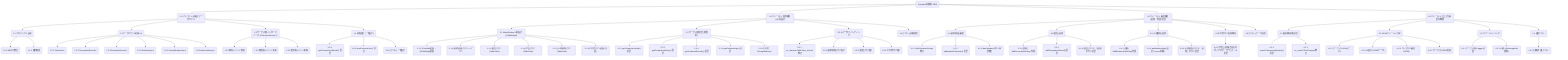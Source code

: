 graph TD
    %% --- Root ---
    Root("Sruighlea 再構築 WBS")

    %% --- Phase 1 ---
    P1("1.0 フェーズ 1: 基盤とデータモデル")
    Root --> P1

    P1_1("1.1 プロジェクト設定")
    P1_2("1.2 データモデル定義 (.h)")
    P1_3("1.3 サービス層インターフェース (CharacterService.h)")
    P1_4("1.4 初期実装 (一覧表示)")
    P1 --> P1_1
    P1 --> P1_2
    P1 --> P1_3
    P1 --> P1_4

    P1_1_1("1.1.1 DBパス修正")
    P1_1_2("1.1.2 接続確認")
    P1_1 --> P1_1_1
    P1_1 --> P1_1_2

    P1_2_1("1.2.1 Character.h")
    P1_2_2("1.2.2 OccupationRecord.h")
    P1_2_3("1.2.3 AcademicRecord.h")
    P1_2_4("1.2.4 Relationship.h")
    P1_2_5("1.2.5 GroupMembership.h")
    P1_2_6("1.2.6 AddressHistory.h")
    P1_2 --> P1_2_1
    P1_2 --> P1_2_2
    P1_2 --> P1_2_3
    P1_2 --> P1_2_4
    P1_2 --> P1_2_5
    P1_2 --> P1_2_6

    P1_3_1("1.3.1 既存メソッド削除")
    P1_3_2("1.3.2 閲覧系メソッド定義")
    P1_3_3("1.3.3 変更系メソッド定義")
    P1_3 --> P1_3_1
    P1_3 --> P1_3_2
    P1_3 --> P1_3_3

    P1_4_1("1.4.1 getCharacterListModel() 実装")
    P1_4_2("1.4.2 loadCharacterList() 修正")
    P1_4_3("1.4.3 [テスト] 一覧表示")
    P1_4 --> P1_4_1
    P1_4 --> P1_4_2
    P1_4 --> P1_4_3

    %% --- Phase 2 ---
    P2("2.0 フェーズ 2: 閲覧機能 (UI) 再設計")
    Root --> P2

    P2_1("2.1 MainWindow UI再設計 (QTabWidget)")
    P2_2("2.2 サービス層実装 (閲覧系)")
    P2_3("2.3 UIデータバインディング")
    P2_4("2.4 [テスト] 詳細閲覧")
    P2 --> P2_1
    P2 --> P2_2
    P2 --> P2_3
    P2 --> P2_4

    P2_1_1("2.1.1 QTextEdit削除 → QTabWidget配置")
    P2_1_2("2.1.2 [基本情報] タブレイアウト")
    P2_1_3("2.1.3 [経歴] タブ (TableView)")
    P2_1_4("2.1.4 [学業] タブ (TableView)")
    P2_1_5("2.1.5 [人間関係] タブ (TableView)")
    P2_1_6("2.1.6 その他タブ (所属/住所)")
    P2_1 --> P2_1_1
    P2_1 --> P2_1_2
    P2_1 --> P2_1_3
    P2_1 --> P2_1_4
    P2_1 --> P2_1_5
    P2_1 --> P2_1_6

    P2_2_1("2.2.1 getCharacterDetails() 実装")
    P2_2_2("2.2.2 getOccupationHistory() 実装")
    P2_2_3("2.2.3 getAcademicRecords() 実装")
    P2_2_4("2.2.4 getRelationships() 実装")
    P2_2_5("2.2.5 その他 (Group/Address)")
    P2_2 --> P2_2_1
    P2_2 --> P2_2_2
    P2_2 --> P2_2_3
    P2_2 --> P2_2_4
    P2_2 --> P2_2_5

    P2_3_1("2.3.1 on_characterTableView_clicked 修正")
    P2_3_2("2.3.2 [基本情報] タブ表示")
    P2_3_3("2.3.3 [経歴] タブ表示")
    P2_3_4("2.3.4 その他タブ表示")
    P2_3 --> P2_3_1
    P2_3 --> P2_3_2
    P2_3 --> P2_3_3
    P2_3 --> P2_3_4

    %% --- Phase 3 ---
    P3("3.0 フェーズ 3: 編集機能 (追加・更新) 実装")
    Root --> P3

    P3_1("3.1 [基本情報] 編集")
    P3_2("3.2 [経歴] 追加")
    P3_3("3.3 [人間関係] 追加")
    P3_4("3.4 その他タブ追加機能")
    P3_5("3.5 [テスト] データ追加")
    P3 --> P3_1
    P3 --> P3_2
    P3 --> P3_3
    P3 --> P3_4
    P3 --> P3_5

    P3_1_1("3.1.1 AddCharacterDialog 修正")
    P3_1_2("3.1.2 add/updateCharacter() 実装")
    P3_1_3("3.1.3 MainWindowボタン接続修正")
    P3_1 --> P3_1_1
    P3_1 --> P3_1_2
    P3_1 --> P3_1_3

    P3_2_1("3.2.1 [新規] AddOccupationDialog 作成")
    P3_2_2("3.2.2 addOccupationRecord() 実装")
    P3_2_3("3.2.3 [経歴] タブに「追加」ボタン実装")
    P3_2 --> P3_2_1
    P3_2 --> P3_2_2
    P3_2 --> P3_2_3

    P3_3_1("3.3.1 [新規] AddRelationshipDialog 作成")
    P3_3_2("3.3.2 addRelationship() 実装 (inverse考慮)")
    P3_3_3("3.3.3 [人間関係] タブに「追加」ボタン実装")
    P3_3 --> P3_3_1
    P3_3 --> P3_3_2
    P3_3 --> P3_3_3
    
    P3_4_1("3.4.1 [学業] [所属] [住所] のダイアログ・サービス・UI実装")
    P3_4 --> P3_4_1

    %% --- Phase 4 ---
    P4("4.0 フェーズ 4: 仕上げと高度な機能")
    Root --> P4

    P4_1("4.1 検索機能の再実装")
    P4_2("4.2 JSONフィールド対応")
    P4_3("4.3 エラーハンドリング")
    P4_4("4.4 最終テスト")
    P4 --> P4_1
    P4 --> P4_2
    P4 --> P4_3
    P4 --> P4_4

    P4_1_1("4.1.1 searchCharactersByName() 実装")
    P4_1_2("4.1.2 on_searchTextChanged 修正")
    P4_1 --> P4_1_1
    P4_1 --> P4_1_2

    P4_2_1("4.2.1 サービス (JSONパース)")
    P4_2_2("4.2.2 UI表示 (JSONデータ)")
    P4_2_3("4.2.3 ダイアログ編集 (JSON)")
    P4_2_4("4.2.4 サービス (JSON保存)")
    P4_2 --> P4_2_1
    P4_2 --> P4_2_2
    P4_2 --> P4_2_3
    P4_2 --> P4_2_4

    P4_3_1("4.3.1 サービス層 (Logger実装)")
    P4_3_2("4.3.2 UI層 (QMessageBox通知)")
    P4_3 --> P4_3_1
    P4_3 --> P4_3_2

    P4_4_1("4.4.1 全機能 通しテスト")
    P4_4 --> P4_4_1
